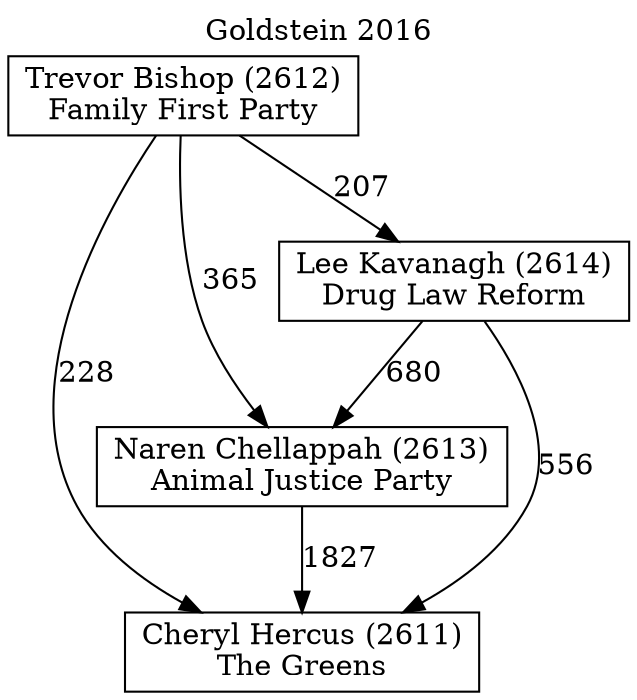 // House preference flow
digraph "Cheryl Hercus (2611)_Goldstein_2016" {
	graph [label="Goldstein 2016" labelloc=t mclimit=10]
	node [shape=box]
	"Naren Chellappah (2613)" [label="Naren Chellappah (2613)
Animal Justice Party"]
	"Cheryl Hercus (2611)" [label="Cheryl Hercus (2611)
The Greens"]
	"Lee Kavanagh (2614)" [label="Lee Kavanagh (2614)
Drug Law Reform"]
	"Trevor Bishop (2612)" [label="Trevor Bishop (2612)
Family First Party"]
	"Lee Kavanagh (2614)" -> "Naren Chellappah (2613)" [label=680]
	"Trevor Bishop (2612)" -> "Lee Kavanagh (2614)" [label=207]
	"Naren Chellappah (2613)" -> "Cheryl Hercus (2611)" [label=1827]
	"Trevor Bishop (2612)" -> "Naren Chellappah (2613)" [label=365]
	"Trevor Bishop (2612)" -> "Cheryl Hercus (2611)" [label=228]
	"Lee Kavanagh (2614)" -> "Cheryl Hercus (2611)" [label=556]
}

